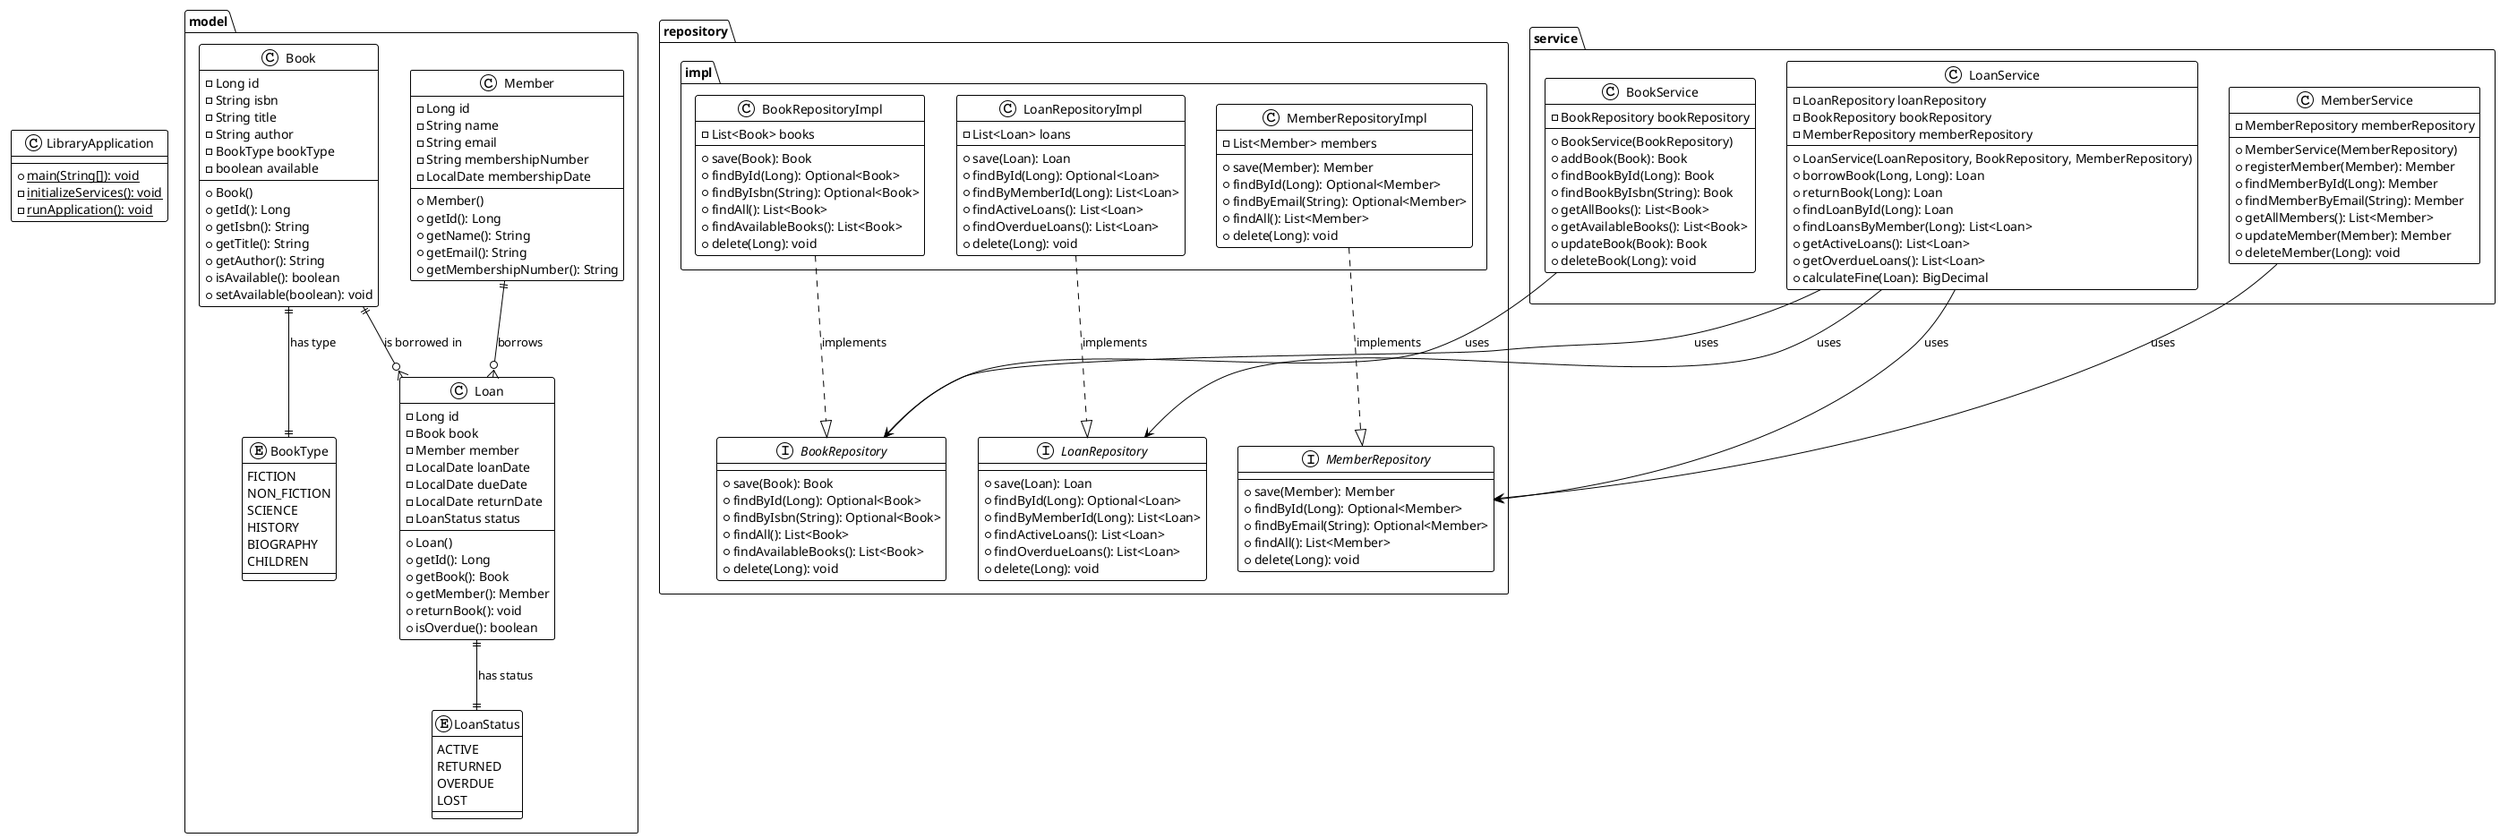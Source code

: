 @startuml LibraryManagementSystem

!theme plain

' Model Package
package "model" {
    class Book {
        -Long id
        -String isbn
        -String title
        -String author
        -BookType bookType
        -boolean available
        +Book()
        +getId(): Long
        +getIsbn(): String
        +getTitle(): String
        +getAuthor(): String
        +isAvailable(): boolean
        +setAvailable(boolean): void
    }

    class Member {
        -Long id
        -String name
        -String email
        -String membershipNumber
        -LocalDate membershipDate
        +Member()
        +getId(): Long
        +getName(): String
        +getEmail(): String
        +getMembershipNumber(): String
    }

    class Loan {
        -Long id
        -Book book
        -Member member
        -LocalDate loanDate
        -LocalDate dueDate
        -LocalDate returnDate
        -LoanStatus status
        +Loan()
        +getId(): Long
        +getBook(): Book
        +getMember(): Member
        +returnBook(): void
        +isOverdue(): boolean
    }

    enum BookType {
        FICTION
        NON_FICTION
        SCIENCE
        HISTORY
        BIOGRAPHY
        CHILDREN
    }

    enum LoanStatus {
        ACTIVE
        RETURNED
        OVERDUE
        LOST
    }
}

' Repository Package
package "repository" {
    interface BookRepository {
        +save(Book): Book
        +findById(Long): Optional<Book>
        +findByIsbn(String): Optional<Book>
        +findAll(): List<Book>
        +findAvailableBooks(): List<Book>
        +delete(Long): void
    }

    interface MemberRepository {
        +save(Member): Member
        +findById(Long): Optional<Member>
        +findByEmail(String): Optional<Member>
        +findAll(): List<Member>
        +delete(Long): void
    }

    interface LoanRepository {
        +save(Loan): Loan
        +findById(Long): Optional<Loan>
        +findByMemberId(Long): List<Loan>
        +findActiveLoans(): List<Loan>
        +findOverdueLoans(): List<Loan>
        +delete(Long): void
    }

    package "impl" {
        class BookRepositoryImpl {
            -List<Book> books
            +save(Book): Book
            +findById(Long): Optional<Book>
            +findByIsbn(String): Optional<Book>
            +findAll(): List<Book>
            +findAvailableBooks(): List<Book>
            +delete(Long): void
        }

        class MemberRepositoryImpl {
            -List<Member> members
            +save(Member): Member
            +findById(Long): Optional<Member>
            +findByEmail(String): Optional<Member>
            +findAll(): List<Member>
            +delete(Long): void
        }

        class LoanRepositoryImpl {
            -List<Loan> loans
            +save(Loan): Loan
            +findById(Long): Optional<Loan>
            +findByMemberId(Long): List<Loan>
            +findActiveLoans(): List<Loan>
            +findOverdueLoans(): List<Loan>
            +delete(Long): void
        }
    }
}

' Service Package
package "service" {
    class BookService {
        -BookRepository bookRepository
        +BookService(BookRepository)
        +addBook(Book): Book
        +findBookById(Long): Book
        +findBookByIsbn(String): Book
        +getAllBooks(): List<Book>
        +getAvailableBooks(): List<Book>
        +updateBook(Book): Book
        +deleteBook(Long): void
    }

    class MemberService {
        -MemberRepository memberRepository
        +MemberService(MemberRepository)
        +registerMember(Member): Member
        +findMemberById(Long): Member
        +findMemberByEmail(String): Member
        +getAllMembers(): List<Member>
        +updateMember(Member): Member
        +deleteMember(Long): void
    }

    class LoanService {
        -LoanRepository loanRepository
        -BookRepository bookRepository
        -MemberRepository memberRepository
        +LoanService(LoanRepository, BookRepository, MemberRepository)
        +borrowBook(Long, Long): Loan
        +returnBook(Long): Loan
        +findLoanById(Long): Loan
        +findLoansByMember(Long): List<Loan>
        +getActiveLoans(): List<Loan>
        +getOverdueLoans(): List<Loan>
        +calculateFine(Loan): BigDecimal
    }
}

'' Facade Package
'package "facade" {
'    class LibraryFacade {
'        -BookService bookService
'        -MemberService memberService
'        -LoanService loanService
'        +LibraryFacade(BookService, MemberService, LoanService)
'        +addBook(Book): Book
'        +registerMember(Member): Member
'        +borrowBook(Long, Long): Loan
'        +returnBook(Long): Loan
'        +searchBooks(String): List<Book>
'        +getMemberLoans(Long): List<Loan>
'        +getOverdueLoans(): List<Loan>
'    }
'}

' Main Application (root package)
class LibraryApplication {
    +{static} main(String[]): void
    -{static} initializeServices(): void
    -{static} runApplication(): void
}

' Relationships within model
Book ||--o{ Loan : "is borrowed in"
Member ||--o{ Loan : "borrows"
Book ||--|| BookType : "has type"
Loan ||--|| LoanStatus : "has status"

' Implementation relationships
BookRepositoryImpl ..|> BookRepository : implements
MemberRepositoryImpl ..|> MemberRepository : implements
LoanRepositoryImpl ..|> LoanRepository : implements

' Service dependencies
BookService --> BookRepository : uses
MemberService --> MemberRepository : uses
LoanService --> LoanRepository : uses
LoanService --> BookRepository : uses
LoanService --> MemberRepository : uses

'' Facade dependencies
'LibraryFacade --> BookService : uses
'LibraryFacade --> MemberService : uses
'LibraryFacade --> LoanService : uses

'' Main application
'LibraryApplication --> LibraryFacade : creates

@enduml
